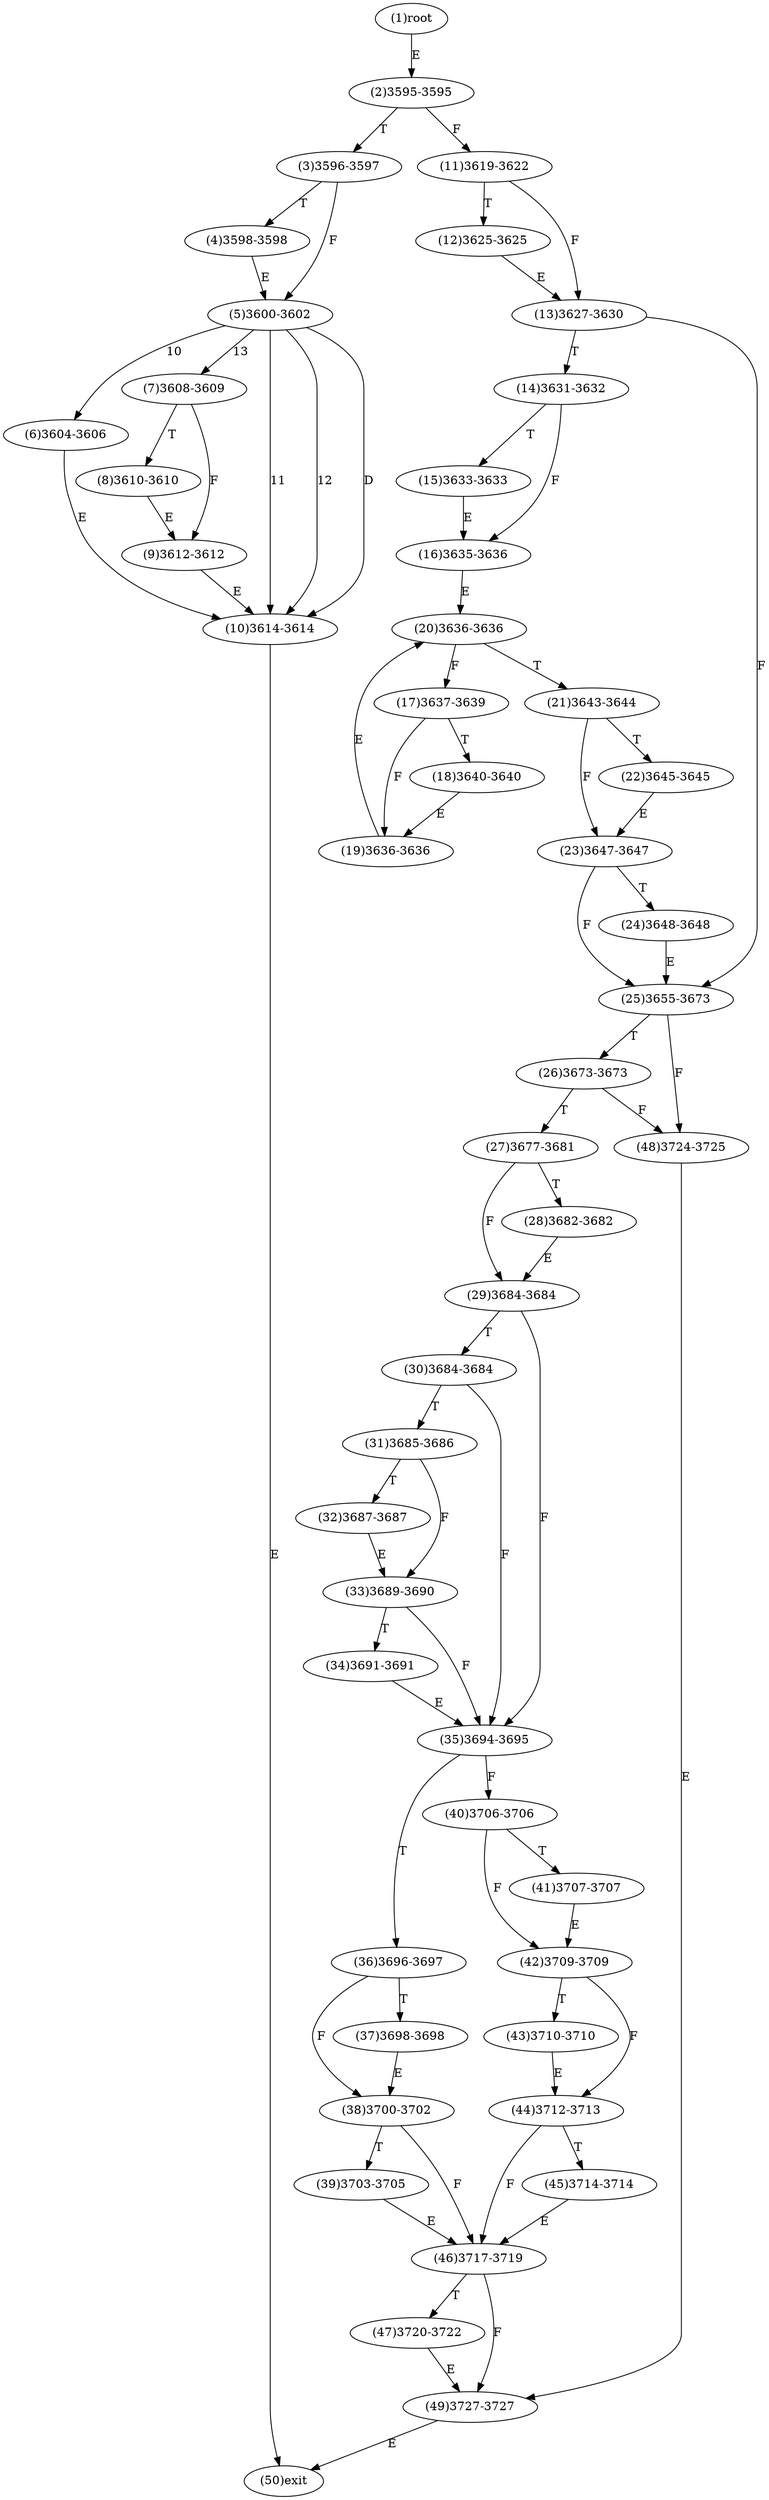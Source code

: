 digraph "" { 
1[ label="(1)root"];
2[ label="(2)3595-3595"];
3[ label="(3)3596-3597"];
4[ label="(4)3598-3598"];
5[ label="(5)3600-3602"];
6[ label="(6)3604-3606"];
7[ label="(7)3608-3609"];
8[ label="(8)3610-3610"];
9[ label="(9)3612-3612"];
10[ label="(10)3614-3614"];
11[ label="(11)3619-3622"];
12[ label="(12)3625-3625"];
13[ label="(13)3627-3630"];
14[ label="(14)3631-3632"];
15[ label="(15)3633-3633"];
17[ label="(17)3637-3639"];
16[ label="(16)3635-3636"];
19[ label="(19)3636-3636"];
18[ label="(18)3640-3640"];
21[ label="(21)3643-3644"];
20[ label="(20)3636-3636"];
23[ label="(23)3647-3647"];
22[ label="(22)3645-3645"];
25[ label="(25)3655-3673"];
24[ label="(24)3648-3648"];
27[ label="(27)3677-3681"];
26[ label="(26)3673-3673"];
29[ label="(29)3684-3684"];
28[ label="(28)3682-3682"];
31[ label="(31)3685-3686"];
30[ label="(30)3684-3684"];
34[ label="(34)3691-3691"];
35[ label="(35)3694-3695"];
32[ label="(32)3687-3687"];
33[ label="(33)3689-3690"];
38[ label="(38)3700-3702"];
39[ label="(39)3703-3705"];
36[ label="(36)3696-3697"];
37[ label="(37)3698-3698"];
42[ label="(42)3709-3709"];
43[ label="(43)3710-3710"];
40[ label="(40)3706-3706"];
41[ label="(41)3707-3707"];
46[ label="(46)3717-3719"];
47[ label="(47)3720-3722"];
44[ label="(44)3712-3713"];
45[ label="(45)3714-3714"];
50[ label="(50)exit"];
49[ label="(49)3727-3727"];
48[ label="(48)3724-3725"];
1->2[ label="E"];
2->11[ label="F"];
2->3[ label="T"];
3->5[ label="F"];
3->4[ label="T"];
4->5[ label="E"];
5->6[ label="10"];
5->10[ label="11"];
5->10[ label="12"];
5->7[ label="13"];
5->10[ label="D"];
6->10[ label="E"];
7->9[ label="F"];
7->8[ label="T"];
8->9[ label="E"];
9->10[ label="E"];
10->50[ label="E"];
11->13[ label="F"];
11->12[ label="T"];
12->13[ label="E"];
13->25[ label="F"];
13->14[ label="T"];
14->16[ label="F"];
14->15[ label="T"];
15->16[ label="E"];
16->20[ label="E"];
17->19[ label="F"];
17->18[ label="T"];
18->19[ label="E"];
19->20[ label="E"];
20->17[ label="F"];
20->21[ label="T"];
21->23[ label="F"];
21->22[ label="T"];
22->23[ label="E"];
23->25[ label="F"];
23->24[ label="T"];
24->25[ label="E"];
25->48[ label="F"];
25->26[ label="T"];
26->48[ label="F"];
26->27[ label="T"];
27->29[ label="F"];
27->28[ label="T"];
28->29[ label="E"];
29->35[ label="F"];
29->30[ label="T"];
30->35[ label="F"];
30->31[ label="T"];
31->33[ label="F"];
31->32[ label="T"];
32->33[ label="E"];
33->35[ label="F"];
33->34[ label="T"];
34->35[ label="E"];
35->40[ label="F"];
35->36[ label="T"];
36->38[ label="F"];
36->37[ label="T"];
37->38[ label="E"];
38->46[ label="F"];
38->39[ label="T"];
39->46[ label="E"];
40->42[ label="F"];
40->41[ label="T"];
41->42[ label="E"];
42->44[ label="F"];
42->43[ label="T"];
43->44[ label="E"];
44->46[ label="F"];
44->45[ label="T"];
45->46[ label="E"];
46->49[ label="F"];
46->47[ label="T"];
47->49[ label="E"];
48->49[ label="E"];
49->50[ label="E"];
}